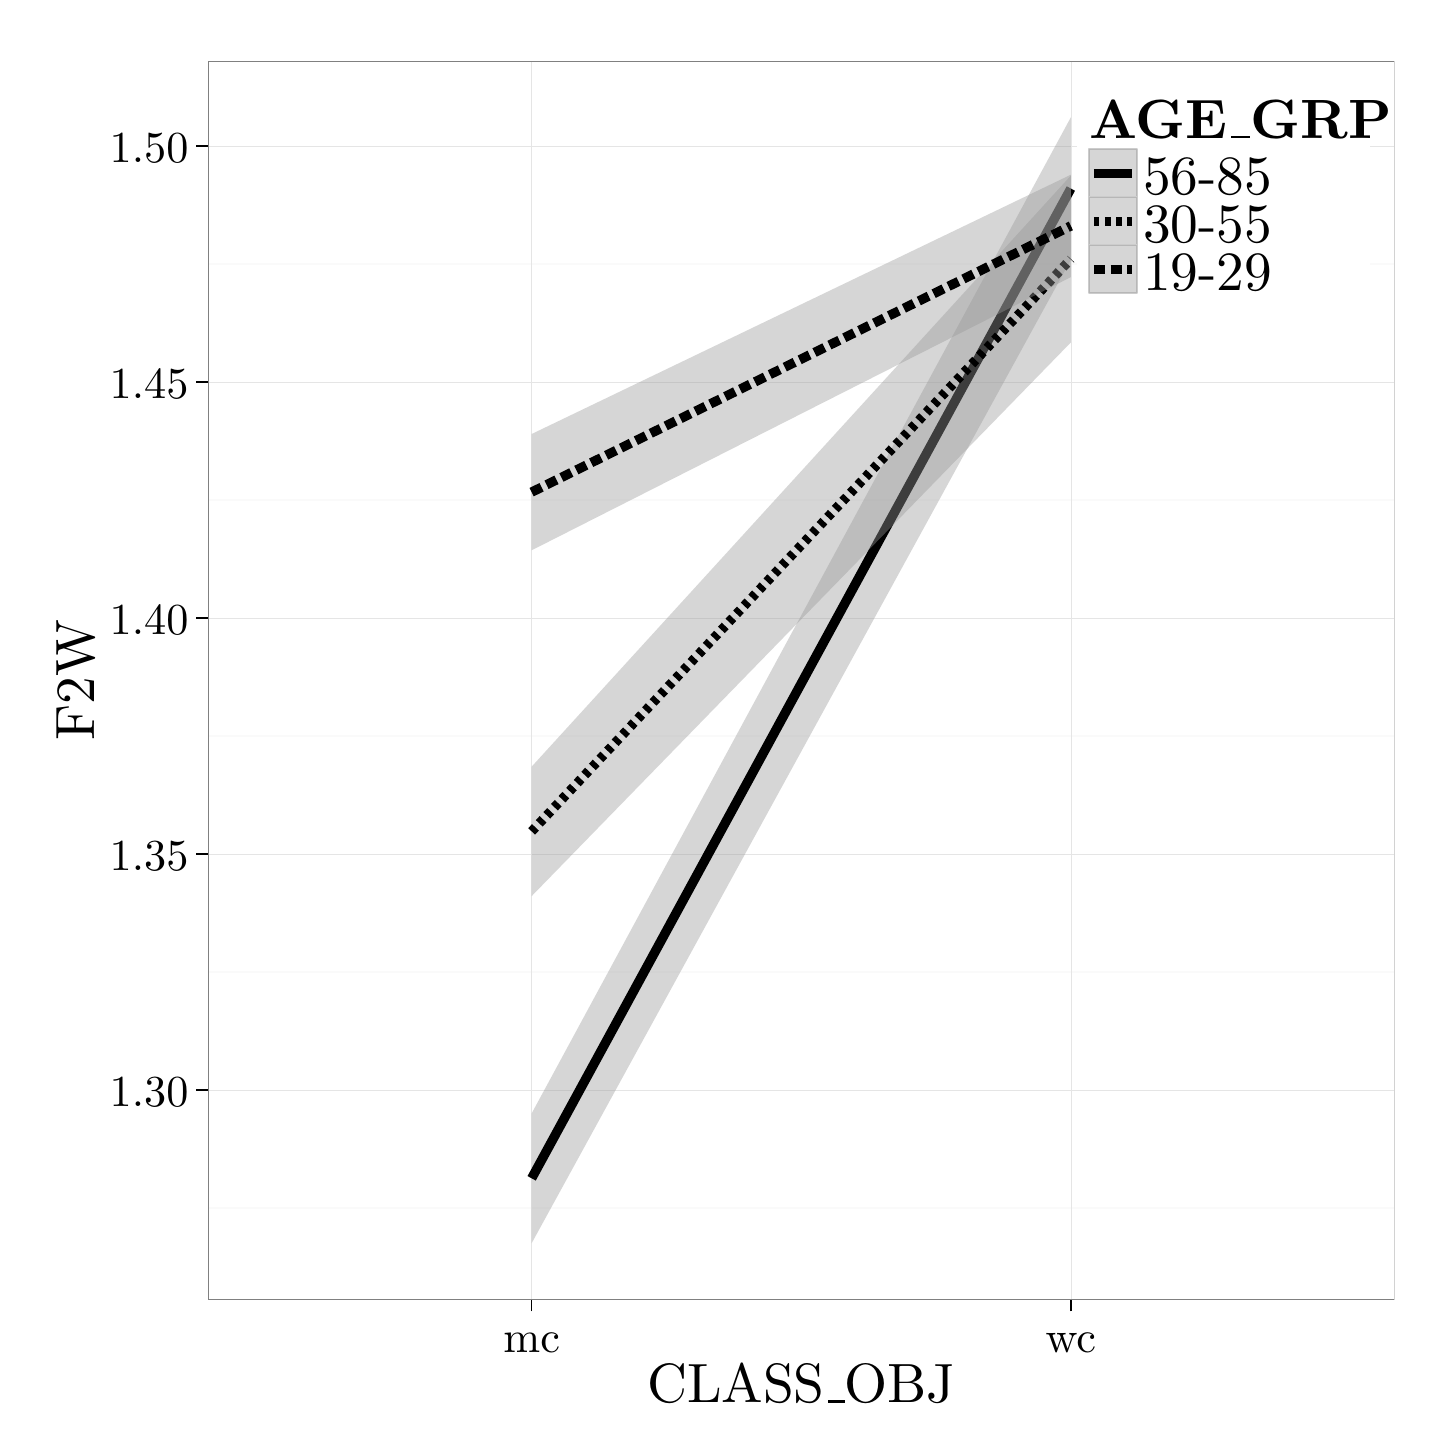 % Created by tikzDevice version 0.8.1 on 2016-02-09 02:15:06
% !TEX encoding = UTF-8 Unicode
\begin{tikzpicture}[x=1pt,y=1pt]
\definecolor{fillColor}{RGB}{255,255,255}
\path[use as bounding box,fill=fillColor,fill opacity=0.00] (0,0) rectangle (505.89,505.89);
\begin{scope}
\path[clip] (  0.00,  0.00) rectangle (505.89,505.89);
\definecolor{drawColor}{RGB}{255,255,255}
\definecolor{fillColor}{RGB}{255,255,255}

\path[draw=drawColor,line width= 0.6pt,line join=round,line cap=round,fill=fillColor] (  0.00, -0.00) rectangle (505.89,505.89);
\end{scope}
\begin{scope}
\path[clip] ( 65.21, 46.31) rectangle (493.85,493.84);
\definecolor{fillColor}{RGB}{255,255,255}

\path[fill=fillColor] ( 65.21, 46.31) rectangle (493.85,493.84);
\definecolor{drawColor}{gray}{0.98}

\path[draw=drawColor,line width= 0.6pt,line join=round] ( 65.21, 79.40) --
	(493.85, 79.40);

\path[draw=drawColor,line width= 0.6pt,line join=round] ( 65.21,164.68) --
	(493.85,164.68);

\path[draw=drawColor,line width= 0.6pt,line join=round] ( 65.21,249.96) --
	(493.85,249.96);

\path[draw=drawColor,line width= 0.6pt,line join=round] ( 65.21,335.24) --
	(493.85,335.24);

\path[draw=drawColor,line width= 0.6pt,line join=round] ( 65.21,420.52) --
	(493.85,420.52);
\definecolor{drawColor}{gray}{0.90}

\path[draw=drawColor,line width= 0.2pt,line join=round] ( 65.21,122.04) --
	(493.85,122.04);

\path[draw=drawColor,line width= 0.2pt,line join=round] ( 65.21,207.32) --
	(493.85,207.32);

\path[draw=drawColor,line width= 0.2pt,line join=round] ( 65.21,292.60) --
	(493.85,292.60);

\path[draw=drawColor,line width= 0.2pt,line join=round] ( 65.21,377.88) --
	(493.85,377.88);

\path[draw=drawColor,line width= 0.2pt,line join=round] ( 65.21,463.16) --
	(493.85,463.16);

\path[draw=drawColor,line width= 0.2pt,line join=round] (182.11, 46.31) --
	(182.11,493.84);

\path[draw=drawColor,line width= 0.2pt,line join=round] (376.95, 46.31) --
	(376.95,493.84);
\definecolor{fillColor}{RGB}{153,153,153}

\path[fill=fillColor,fill opacity=0.40] (182.11,113.55) --
	(376.95,473.50) --
	(376.95,422.01) --
	(182.11, 66.65) --
	cycle;
\definecolor{drawColor}{RGB}{0,0,0}

\path[draw=drawColor,line width= 3.4pt,line join=round] (182.11, 90.10) --
	(376.95,447.76);

\path[fill=fillColor,fill opacity=0.40] (182.11,238.85) --
	(376.95,452.44) --
	(376.95,392.16) --
	(182.11,192.07) --
	cycle;

\path[draw=drawColor,line width= 3.4pt,dash pattern=on 2pt off 2pt ,line join=round] (182.11,215.46) --
	(376.95,422.30);

\path[fill=fillColor,fill opacity=0.40] (182.11,359.05) --
	(376.95,452.75) --
	(376.95,415.74) --
	(182.11,317.04) --
	cycle;

\path[draw=drawColor,line width= 3.4pt,dash pattern=on 4pt off 2pt ,line join=round] (182.11,338.05) --
	(376.95,434.24);
\definecolor{drawColor}{gray}{0.50}

\path[draw=drawColor,line width= 0.6pt,line join=round,line cap=round] ( 65.21, 46.31) rectangle (493.85,493.84);
\end{scope}
\begin{scope}
\path[clip] (  0.00,  0.00) rectangle (505.89,505.89);
\definecolor{drawColor}{RGB}{0,0,0}

\node[text=drawColor,anchor=base east,inner sep=0pt, outer sep=0pt, scale=  1.60] at ( 58.10,116.01) {1.30};

\node[text=drawColor,anchor=base east,inner sep=0pt, outer sep=0pt, scale=  1.60] at ( 58.10,201.29) {1.35};

\node[text=drawColor,anchor=base east,inner sep=0pt, outer sep=0pt, scale=  1.60] at ( 58.10,286.57) {1.40};

\node[text=drawColor,anchor=base east,inner sep=0pt, outer sep=0pt, scale=  1.60] at ( 58.10,371.85) {1.45};

\node[text=drawColor,anchor=base east,inner sep=0pt, outer sep=0pt, scale=  1.60] at ( 58.10,457.13) {1.50};
\end{scope}
\begin{scope}
\path[clip] (  0.00,  0.00) rectangle (505.89,505.89);
\definecolor{drawColor}{RGB}{0,0,0}

\path[draw=drawColor,line width= 0.6pt,line join=round] ( 60.95,122.04) --
	( 65.21,122.04);

\path[draw=drawColor,line width= 0.6pt,line join=round] ( 60.95,207.32) --
	( 65.21,207.32);

\path[draw=drawColor,line width= 0.6pt,line join=round] ( 60.95,292.60) --
	( 65.21,292.60);

\path[draw=drawColor,line width= 0.6pt,line join=round] ( 60.95,377.88) --
	( 65.21,377.88);

\path[draw=drawColor,line width= 0.6pt,line join=round] ( 60.95,463.16) --
	( 65.21,463.16);
\end{scope}
\begin{scope}
\path[clip] (  0.00,  0.00) rectangle (505.89,505.89);
\definecolor{drawColor}{RGB}{0,0,0}

\path[draw=drawColor,line width= 0.6pt,line join=round] (182.11, 42.04) --
	(182.11, 46.31);

\path[draw=drawColor,line width= 0.6pt,line join=round] (376.95, 42.04) --
	(376.95, 46.31);
\end{scope}
\begin{scope}
\path[clip] (  0.00,  0.00) rectangle (505.89,505.89);
\definecolor{drawColor}{RGB}{0,0,0}

\node[text=drawColor,anchor=base,inner sep=0pt, outer sep=0pt, scale=  1.60] at (182.11, 27.13) {mc};

\node[text=drawColor,anchor=base,inner sep=0pt, outer sep=0pt, scale=  1.60] at (376.95, 27.13) {wc};
\end{scope}
\begin{scope}
\path[clip] (  0.00,  0.00) rectangle (505.89,505.89);
\definecolor{drawColor}{RGB}{0,0,0}

\node[text=drawColor,anchor=base,inner sep=0pt, outer sep=0pt, scale=  2.00] at (279.53,  9.03) {CLASS{\_{}}OBJ};
\end{scope}
\begin{scope}
\path[clip] (  0.00,  0.00) rectangle (505.89,505.89);
\definecolor{drawColor}{RGB}{0,0,0}

\node[text=drawColor,rotate= 90.00,anchor=base,inner sep=0pt, outer sep=0pt, scale=  2.00] at ( 24.12,270.08) {F2W};
\end{scope}
\begin{scope}
\path[clip] (  0.00,  0.00) rectangle (505.89,505.89);
\definecolor{fillColor}{RGB}{255,255,255}

\path[fill=fillColor] (379.28,405.66) rectangle (484.98,484.98);
\end{scope}
\begin{scope}
\path[clip] (  0.00,  0.00) rectangle (505.89,505.89);
\definecolor{drawColor}{RGB}{0,0,0}

\node[text=drawColor,anchor=base west,inner sep=0pt, outer sep=0pt, scale=  2.00] at (383.55,465.96) {\bfseries AGE{\_{}}GRP};
\end{scope}
\begin{scope}
\path[clip] (  0.00,  0.00) rectangle (505.89,505.89);
\definecolor{drawColor}{gray}{0.80}
\definecolor{fillColor}{RGB}{255,255,255}

\path[draw=drawColor,line width= 0.6pt,line join=round,line cap=round,fill=fillColor] (383.55,444.61) rectangle (400.89,461.96);
\end{scope}
\begin{scope}
\path[clip] (  0.00,  0.00) rectangle (505.89,505.89);
\definecolor{fillColor}{RGB}{153,153,153}

\path[fill=fillColor,fill opacity=0.40] (383.55,444.61) rectangle (400.89,461.96);
\definecolor{drawColor}{RGB}{0,0,0}

\path[draw=drawColor,line width= 3.4pt,line join=round] (385.28,453.29) -- (399.16,453.29);
\end{scope}
\begin{scope}
\path[clip] (  0.00,  0.00) rectangle (505.89,505.89);
\definecolor{drawColor}{gray}{0.80}
\definecolor{fillColor}{RGB}{255,255,255}

\path[draw=drawColor,line width= 0.6pt,line join=round,line cap=round,fill=fillColor] (383.55,427.27) rectangle (400.89,444.61);
\end{scope}
\begin{scope}
\path[clip] (  0.00,  0.00) rectangle (505.89,505.89);
\definecolor{fillColor}{RGB}{153,153,153}

\path[fill=fillColor,fill opacity=0.40] (383.55,427.27) rectangle (400.89,444.61);
\definecolor{drawColor}{RGB}{0,0,0}

\path[draw=drawColor,line width= 3.4pt,dash pattern=on 2pt off 2pt ,line join=round] (385.28,435.94) -- (399.16,435.94);
\end{scope}
\begin{scope}
\path[clip] (  0.00,  0.00) rectangle (505.89,505.89);
\definecolor{drawColor}{gray}{0.80}
\definecolor{fillColor}{RGB}{255,255,255}

\path[draw=drawColor,line width= 0.6pt,line join=round,line cap=round,fill=fillColor] (383.55,409.92) rectangle (400.89,427.27);
\end{scope}
\begin{scope}
\path[clip] (  0.00,  0.00) rectangle (505.89,505.89);
\definecolor{fillColor}{RGB}{153,153,153}

\path[fill=fillColor,fill opacity=0.40] (383.55,409.92) rectangle (400.89,427.27);
\definecolor{drawColor}{RGB}{0,0,0}

\path[draw=drawColor,line width= 3.4pt,dash pattern=on 4pt off 2pt ,line join=round] (385.28,418.60) -- (399.16,418.60);
\end{scope}
\begin{scope}
\path[clip] (  0.00,  0.00) rectangle (505.89,505.89);
\definecolor{drawColor}{RGB}{0,0,0}

\node[text=drawColor,anchor=base west,inner sep=0pt, outer sep=0pt, scale=  2.00] at (403.06,445.75) {56-85};
\end{scope}
\begin{scope}
\path[clip] (  0.00,  0.00) rectangle (505.89,505.89);
\definecolor{drawColor}{RGB}{0,0,0}

\node[text=drawColor,anchor=base west,inner sep=0pt, outer sep=0pt, scale=  2.00] at (403.06,428.40) {30-55};
\end{scope}
\begin{scope}
\path[clip] (  0.00,  0.00) rectangle (505.89,505.89);
\definecolor{drawColor}{RGB}{0,0,0}

\node[text=drawColor,anchor=base west,inner sep=0pt, outer sep=0pt, scale=  2.00] at (403.06,411.06) {19-29};
\end{scope}
\end{tikzpicture}

